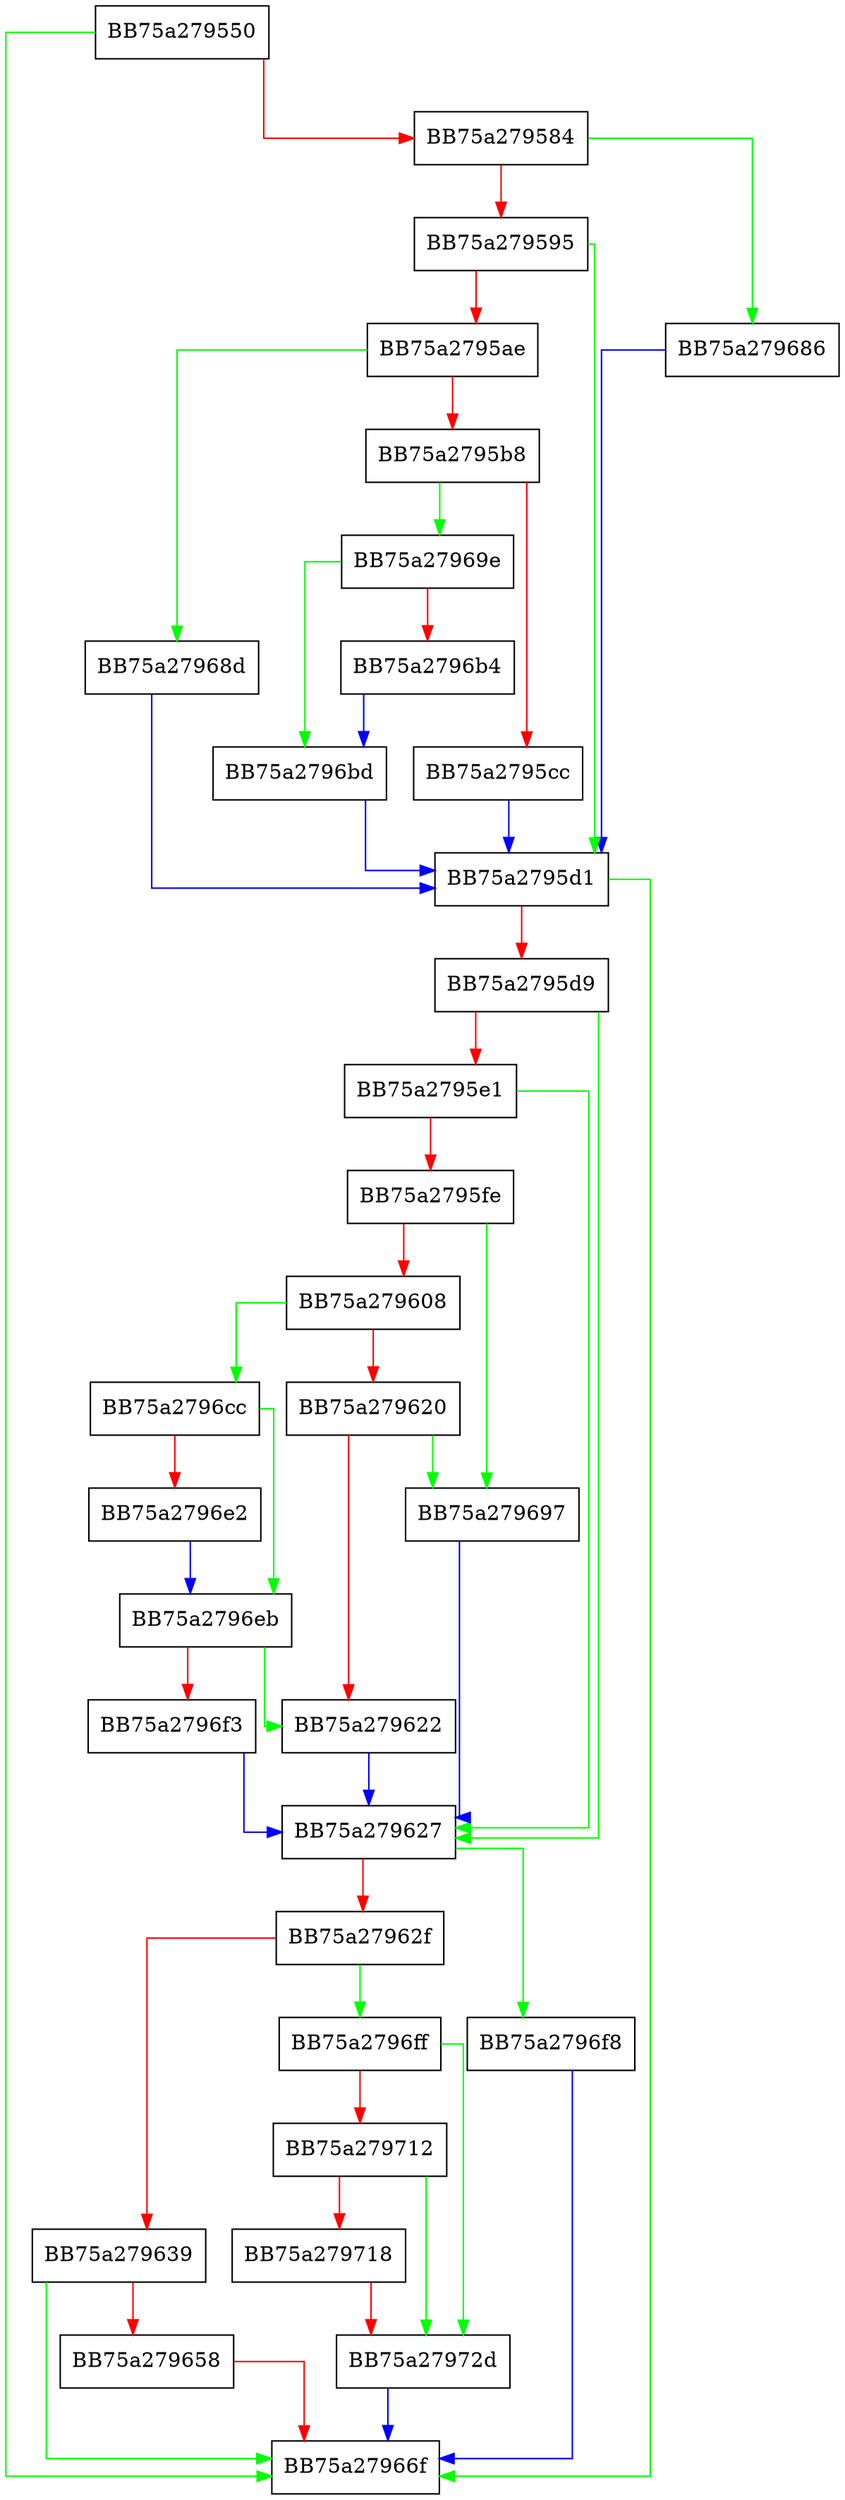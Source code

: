 digraph ReadSQLite {
  node [shape="box"];
  graph [splines=ortho];
  BB75a279550 -> BB75a27966f [color="green"];
  BB75a279550 -> BB75a279584 [color="red"];
  BB75a279584 -> BB75a279686 [color="green"];
  BB75a279584 -> BB75a279595 [color="red"];
  BB75a279595 -> BB75a2795d1 [color="green"];
  BB75a279595 -> BB75a2795ae [color="red"];
  BB75a2795ae -> BB75a27968d [color="green"];
  BB75a2795ae -> BB75a2795b8 [color="red"];
  BB75a2795b8 -> BB75a27969e [color="green"];
  BB75a2795b8 -> BB75a2795cc [color="red"];
  BB75a2795cc -> BB75a2795d1 [color="blue"];
  BB75a2795d1 -> BB75a27966f [color="green"];
  BB75a2795d1 -> BB75a2795d9 [color="red"];
  BB75a2795d9 -> BB75a279627 [color="green"];
  BB75a2795d9 -> BB75a2795e1 [color="red"];
  BB75a2795e1 -> BB75a279627 [color="green"];
  BB75a2795e1 -> BB75a2795fe [color="red"];
  BB75a2795fe -> BB75a279697 [color="green"];
  BB75a2795fe -> BB75a279608 [color="red"];
  BB75a279608 -> BB75a2796cc [color="green"];
  BB75a279608 -> BB75a279620 [color="red"];
  BB75a279620 -> BB75a279697 [color="green"];
  BB75a279620 -> BB75a279622 [color="red"];
  BB75a279622 -> BB75a279627 [color="blue"];
  BB75a279627 -> BB75a2796f8 [color="green"];
  BB75a279627 -> BB75a27962f [color="red"];
  BB75a27962f -> BB75a2796ff [color="green"];
  BB75a27962f -> BB75a279639 [color="red"];
  BB75a279639 -> BB75a27966f [color="green"];
  BB75a279639 -> BB75a279658 [color="red"];
  BB75a279658 -> BB75a27966f [color="red"];
  BB75a279686 -> BB75a2795d1 [color="blue"];
  BB75a27968d -> BB75a2795d1 [color="blue"];
  BB75a279697 -> BB75a279627 [color="blue"];
  BB75a27969e -> BB75a2796bd [color="green"];
  BB75a27969e -> BB75a2796b4 [color="red"];
  BB75a2796b4 -> BB75a2796bd [color="blue"];
  BB75a2796bd -> BB75a2795d1 [color="blue"];
  BB75a2796cc -> BB75a2796eb [color="green"];
  BB75a2796cc -> BB75a2796e2 [color="red"];
  BB75a2796e2 -> BB75a2796eb [color="blue"];
  BB75a2796eb -> BB75a279622 [color="green"];
  BB75a2796eb -> BB75a2796f3 [color="red"];
  BB75a2796f3 -> BB75a279627 [color="blue"];
  BB75a2796f8 -> BB75a27966f [color="blue"];
  BB75a2796ff -> BB75a27972d [color="green"];
  BB75a2796ff -> BB75a279712 [color="red"];
  BB75a279712 -> BB75a27972d [color="green"];
  BB75a279712 -> BB75a279718 [color="red"];
  BB75a279718 -> BB75a27972d [color="red"];
  BB75a27972d -> BB75a27966f [color="blue"];
}